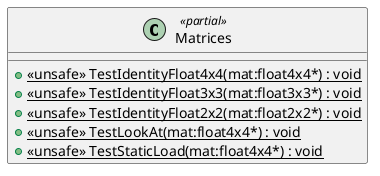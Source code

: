 @startuml
class Matrices <<partial>> {
    + {static} <<unsafe>> TestIdentityFloat4x4(mat:float4x4*) : void
    + {static} <<unsafe>> TestIdentityFloat3x3(mat:float3x3*) : void
    + {static} <<unsafe>> TestIdentityFloat2x2(mat:float2x2*) : void
    + {static} <<unsafe>> TestLookAt(mat:float4x4*) : void
    + {static} <<unsafe>> TestStaticLoad(mat:float4x4*) : void
}
@enduml
